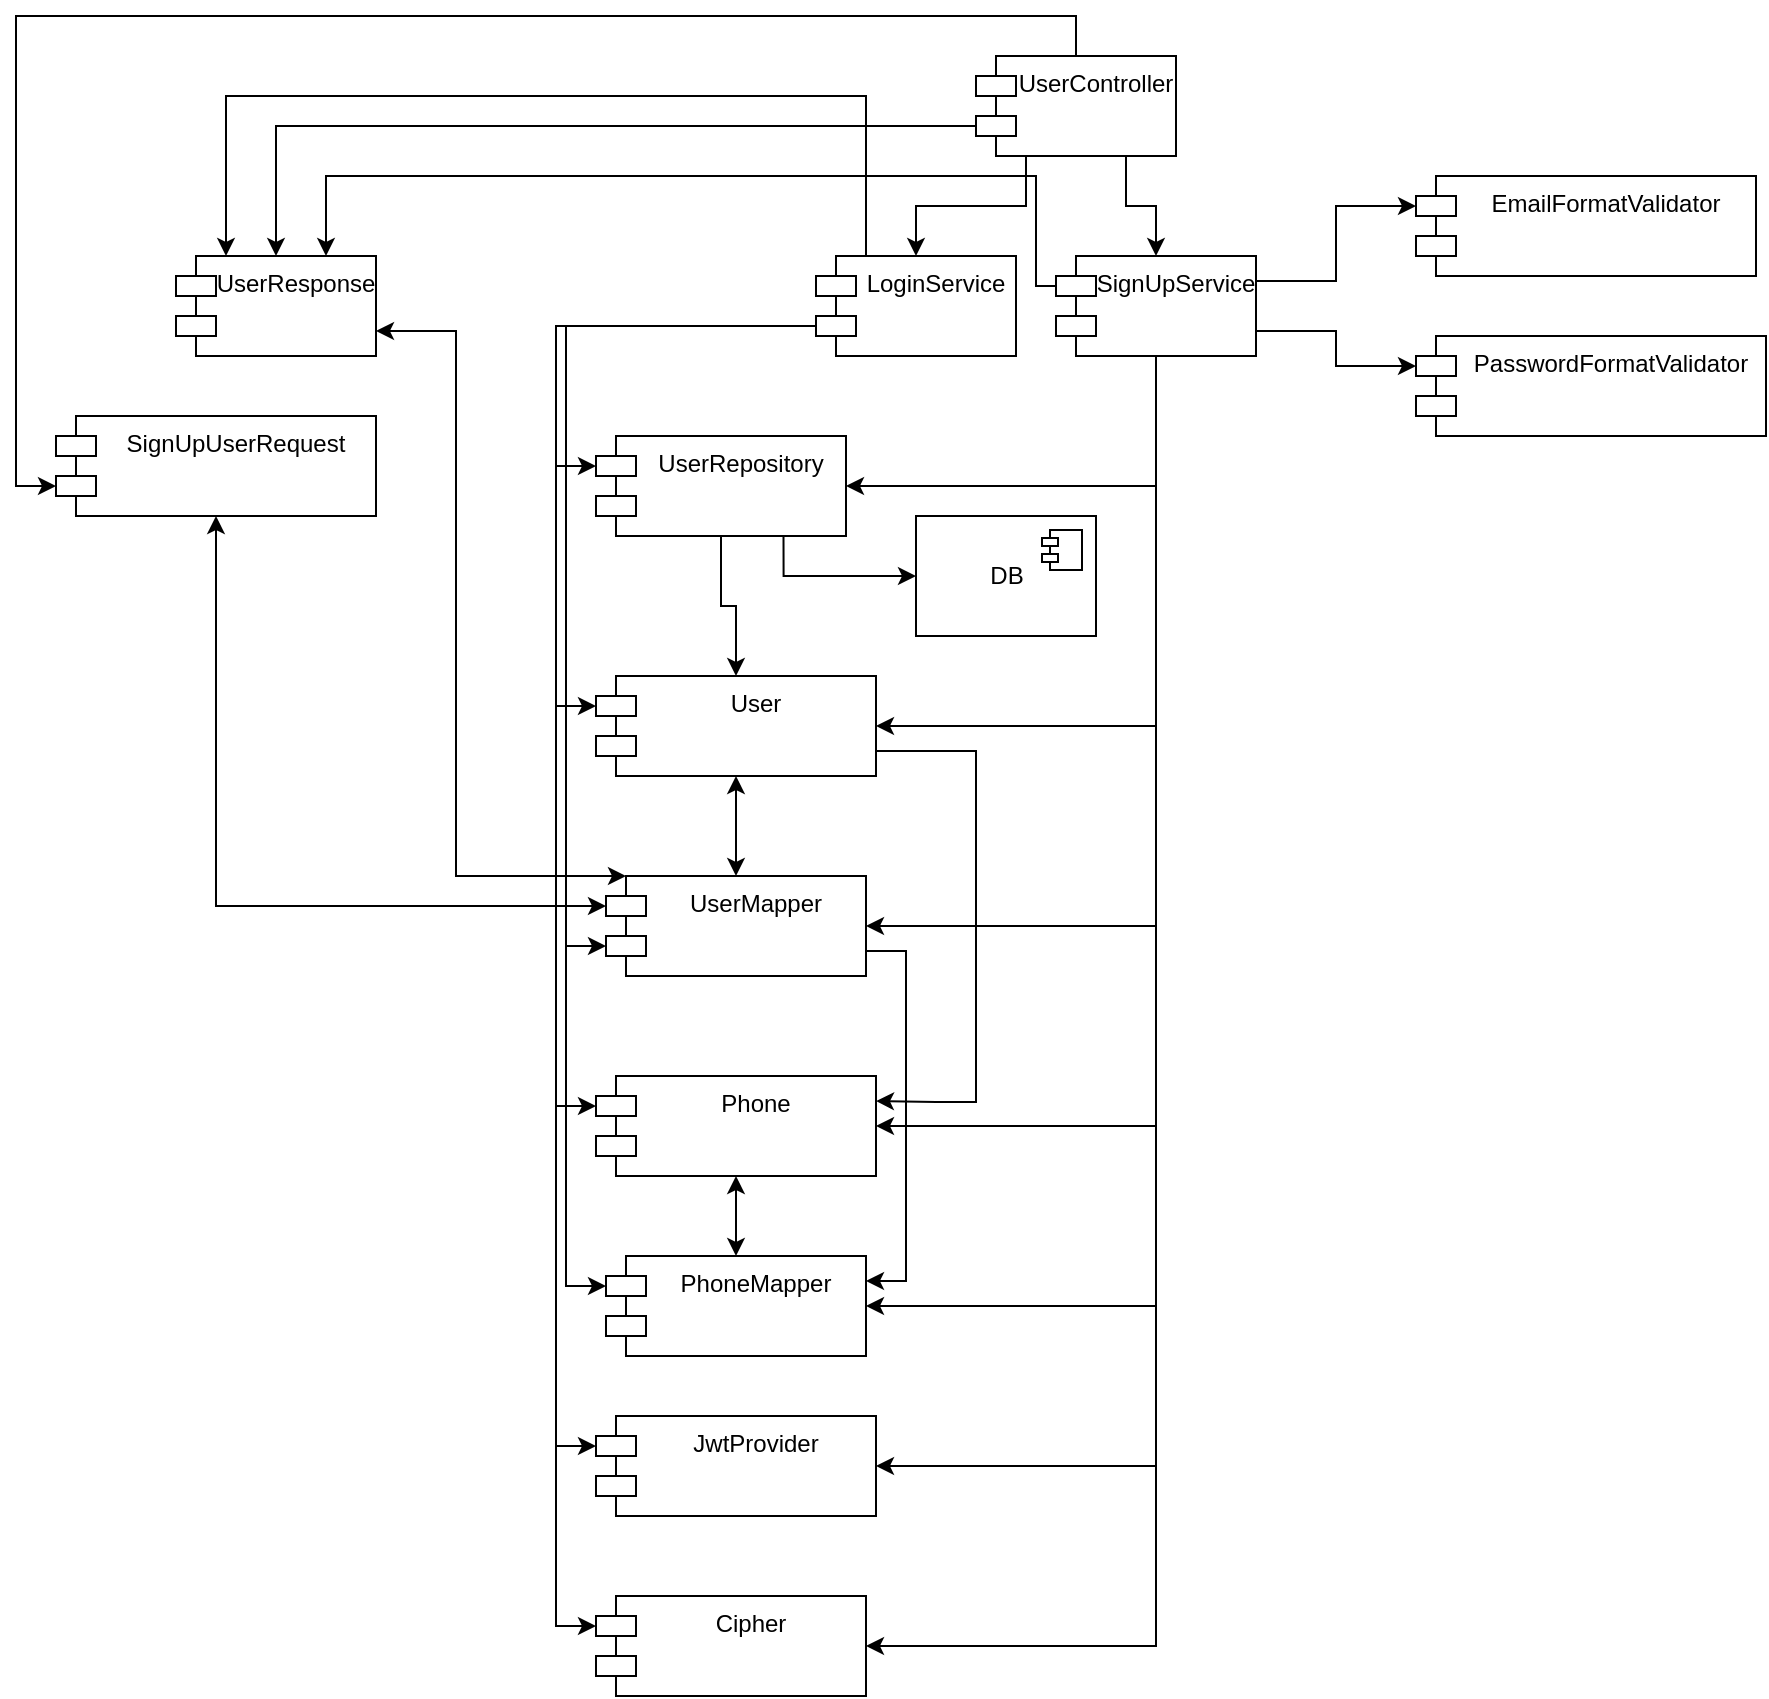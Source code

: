 <mxfile version="18.0.8" type="google"><diagram name="Page-1" id="c4acf3e9-155e-7222-9cf6-157b1a14988f"><mxGraphModel grid="1" page="1" gridSize="10" guides="1" tooltips="1" connect="1" arrows="1" fold="1" pageScale="1" pageWidth="850" pageHeight="1100" background="none" math="0" shadow="0"><root><mxCell id="0"/><mxCell id="1" parent="0"/><mxCell id="iJi6tC4spZc8MOrelhHx-19" style="edgeStyle=orthogonalEdgeStyle;rounded=0;orthogonalLoop=1;jettySize=auto;html=1;exitX=0.5;exitY=1;exitDx=0;exitDy=0;entryX=1;entryY=0.5;entryDx=0;entryDy=0;" edge="1" parent="1" source="7cM9e6WUbStxpGmeuZec-35" target="7cM9e6WUbStxpGmeuZec-38"><mxGeometry relative="1" as="geometry"/></mxCell><mxCell id="iJi6tC4spZc8MOrelhHx-20" style="edgeStyle=orthogonalEdgeStyle;rounded=0;orthogonalLoop=1;jettySize=auto;html=1;exitX=0.5;exitY=1;exitDx=0;exitDy=0;entryX=1;entryY=0.5;entryDx=0;entryDy=0;" edge="1" parent="1" source="7cM9e6WUbStxpGmeuZec-35" target="7cM9e6WUbStxpGmeuZec-44"><mxGeometry relative="1" as="geometry"/></mxCell><mxCell id="iJi6tC4spZc8MOrelhHx-21" style="edgeStyle=orthogonalEdgeStyle;rounded=0;orthogonalLoop=1;jettySize=auto;html=1;exitX=0.5;exitY=1;exitDx=0;exitDy=0;entryX=1;entryY=0.5;entryDx=0;entryDy=0;" edge="1" parent="1" source="7cM9e6WUbStxpGmeuZec-35" target="7cM9e6WUbStxpGmeuZec-45"><mxGeometry relative="1" as="geometry"/></mxCell><mxCell id="iJi6tC4spZc8MOrelhHx-22" style="edgeStyle=orthogonalEdgeStyle;rounded=0;orthogonalLoop=1;jettySize=auto;html=1;exitX=0.5;exitY=1;exitDx=0;exitDy=0;entryX=1;entryY=0.5;entryDx=0;entryDy=0;" edge="1" parent="1" source="7cM9e6WUbStxpGmeuZec-35" target="7cM9e6WUbStxpGmeuZec-43"><mxGeometry relative="1" as="geometry"/></mxCell><mxCell id="iJi6tC4spZc8MOrelhHx-23" style="edgeStyle=orthogonalEdgeStyle;rounded=0;orthogonalLoop=1;jettySize=auto;html=1;exitX=0.5;exitY=1;exitDx=0;exitDy=0;entryX=1;entryY=0.5;entryDx=0;entryDy=0;" edge="1" parent="1" source="7cM9e6WUbStxpGmeuZec-35" target="7cM9e6WUbStxpGmeuZec-41"><mxGeometry relative="1" as="geometry"/></mxCell><mxCell id="iJi6tC4spZc8MOrelhHx-28" style="edgeStyle=orthogonalEdgeStyle;rounded=0;orthogonalLoop=1;jettySize=auto;html=1;exitX=0.5;exitY=1;exitDx=0;exitDy=0;entryX=1;entryY=0.5;entryDx=0;entryDy=0;" edge="1" parent="1" source="7cM9e6WUbStxpGmeuZec-35" target="iJi6tC4spZc8MOrelhHx-24"><mxGeometry relative="1" as="geometry"/></mxCell><mxCell id="iJi6tC4spZc8MOrelhHx-29" style="edgeStyle=orthogonalEdgeStyle;rounded=0;orthogonalLoop=1;jettySize=auto;html=1;exitX=0.5;exitY=1;exitDx=0;exitDy=0;entryX=1;entryY=0.5;entryDx=0;entryDy=0;" edge="1" parent="1" source="7cM9e6WUbStxpGmeuZec-35" target="iJi6tC4spZc8MOrelhHx-25"><mxGeometry relative="1" as="geometry"/></mxCell><mxCell id="iJi6tC4spZc8MOrelhHx-38" style="edgeStyle=orthogonalEdgeStyle;rounded=0;orthogonalLoop=1;jettySize=auto;html=1;exitX=1;exitY=0.25;exitDx=0;exitDy=0;entryX=0;entryY=0;entryDx=0;entryDy=15;entryPerimeter=0;startArrow=none;startFill=0;" edge="1" parent="1" source="7cM9e6WUbStxpGmeuZec-35" target="7cM9e6WUbStxpGmeuZec-40"><mxGeometry relative="1" as="geometry"/></mxCell><mxCell id="iJi6tC4spZc8MOrelhHx-39" style="edgeStyle=orthogonalEdgeStyle;rounded=0;orthogonalLoop=1;jettySize=auto;html=1;exitX=1;exitY=0.75;exitDx=0;exitDy=0;entryX=0;entryY=0;entryDx=0;entryDy=15;entryPerimeter=0;startArrow=none;startFill=0;" edge="1" parent="1" source="7cM9e6WUbStxpGmeuZec-35" target="7cM9e6WUbStxpGmeuZec-42"><mxGeometry relative="1" as="geometry"/></mxCell><mxCell id="iJi6tC4spZc8MOrelhHx-53" style="edgeStyle=orthogonalEdgeStyle;rounded=0;orthogonalLoop=1;jettySize=auto;html=1;exitX=0;exitY=0;exitDx=0;exitDy=15;exitPerimeter=0;entryX=0.75;entryY=0;entryDx=0;entryDy=0;startArrow=none;startFill=0;" edge="1" parent="1" source="7cM9e6WUbStxpGmeuZec-35" target="iJi6tC4spZc8MOrelhHx-48"><mxGeometry relative="1" as="geometry"><Array as="points"><mxPoint x="310" y="195"/><mxPoint x="310" y="140"/><mxPoint x="-45" y="140"/></Array></mxGeometry></mxCell><mxCell id="7cM9e6WUbStxpGmeuZec-35" value="SignUpService" style="shape=module;align=left;spacingLeft=20;align=center;verticalAlign=top;" vertex="1" parent="1"><mxGeometry x="320" y="180" width="100" height="50" as="geometry"/></mxCell><mxCell id="iJi6tC4spZc8MOrelhHx-11" style="edgeStyle=orthogonalEdgeStyle;rounded=0;orthogonalLoop=1;jettySize=auto;html=1;exitX=0.75;exitY=1;exitDx=0;exitDy=0;entryX=0.5;entryY=0;entryDx=0;entryDy=0;" edge="1" parent="1" source="7cM9e6WUbStxpGmeuZec-37" target="7cM9e6WUbStxpGmeuZec-35"><mxGeometry relative="1" as="geometry"/></mxCell><mxCell id="iJi6tC4spZc8MOrelhHx-12" style="edgeStyle=orthogonalEdgeStyle;rounded=0;orthogonalLoop=1;jettySize=auto;html=1;exitX=0.25;exitY=1;exitDx=0;exitDy=0;entryX=0.5;entryY=0;entryDx=0;entryDy=0;" edge="1" parent="1" source="7cM9e6WUbStxpGmeuZec-37" target="7cM9e6WUbStxpGmeuZec-46"><mxGeometry relative="1" as="geometry"/></mxCell><mxCell id="iJi6tC4spZc8MOrelhHx-50" style="edgeStyle=orthogonalEdgeStyle;rounded=0;orthogonalLoop=1;jettySize=auto;html=1;exitX=0.5;exitY=0;exitDx=0;exitDy=0;entryX=0;entryY=0;entryDx=0;entryDy=35;entryPerimeter=0;startArrow=none;startFill=0;" edge="1" parent="1" source="7cM9e6WUbStxpGmeuZec-37" target="iJi6tC4spZc8MOrelhHx-49"><mxGeometry relative="1" as="geometry"/></mxCell><mxCell id="iJi6tC4spZc8MOrelhHx-51" style="edgeStyle=orthogonalEdgeStyle;rounded=0;orthogonalLoop=1;jettySize=auto;html=1;exitX=0;exitY=0;exitDx=0;exitDy=35;exitPerimeter=0;entryX=0.5;entryY=0;entryDx=0;entryDy=0;startArrow=none;startFill=0;" edge="1" parent="1" source="7cM9e6WUbStxpGmeuZec-37" target="iJi6tC4spZc8MOrelhHx-48"><mxGeometry relative="1" as="geometry"/></mxCell><mxCell id="7cM9e6WUbStxpGmeuZec-37" value="UserController" style="shape=module;align=left;spacingLeft=20;align=center;verticalAlign=top;" vertex="1" parent="1"><mxGeometry x="280" y="80" width="100" height="50" as="geometry"/></mxCell><mxCell id="iJi6tC4spZc8MOrelhHx-36" style="edgeStyle=orthogonalEdgeStyle;rounded=0;orthogonalLoop=1;jettySize=auto;html=1;exitX=0.5;exitY=1;exitDx=0;exitDy=0;entryX=0.5;entryY=0;entryDx=0;entryDy=0;startArrow=none;startFill=0;" edge="1" parent="1" source="7cM9e6WUbStxpGmeuZec-38" target="iJi6tC4spZc8MOrelhHx-24"><mxGeometry relative="1" as="geometry"/></mxCell><mxCell id="iJi6tC4spZc8MOrelhHx-43" style="edgeStyle=orthogonalEdgeStyle;rounded=0;orthogonalLoop=1;jettySize=auto;html=1;exitX=0.75;exitY=1;exitDx=0;exitDy=0;entryX=0;entryY=0.5;entryDx=0;entryDy=0;startArrow=none;startFill=0;" edge="1" parent="1" source="7cM9e6WUbStxpGmeuZec-38" target="iJi6tC4spZc8MOrelhHx-40"><mxGeometry relative="1" as="geometry"/></mxCell><mxCell id="7cM9e6WUbStxpGmeuZec-38" value="UserRepository" style="shape=module;align=left;spacingLeft=20;align=center;verticalAlign=top;" vertex="1" parent="1"><mxGeometry x="90" y="270" width="125" height="50" as="geometry"/></mxCell><mxCell id="7cM9e6WUbStxpGmeuZec-40" value="EmailFormatValidator" style="shape=module;align=left;spacingLeft=20;align=center;verticalAlign=top;" vertex="1" parent="1"><mxGeometry x="500" y="140" width="170" height="50" as="geometry"/></mxCell><mxCell id="7cM9e6WUbStxpGmeuZec-41" value="JwtProvider" style="shape=module;align=left;spacingLeft=20;align=center;verticalAlign=top;" vertex="1" parent="1"><mxGeometry x="90" y="760" width="140" height="50" as="geometry"/></mxCell><mxCell id="7cM9e6WUbStxpGmeuZec-42" value="PasswordFormatValidator" style="shape=module;align=left;spacingLeft=20;align=center;verticalAlign=top;" vertex="1" parent="1"><mxGeometry x="500" y="220" width="175" height="50" as="geometry"/></mxCell><mxCell id="7cM9e6WUbStxpGmeuZec-43" value="Cipher" style="shape=module;align=left;spacingLeft=20;align=center;verticalAlign=top;" vertex="1" parent="1"><mxGeometry x="90" y="850" width="135" height="50" as="geometry"/></mxCell><mxCell id="iJi6tC4spZc8MOrelhHx-31" style="edgeStyle=orthogonalEdgeStyle;rounded=0;orthogonalLoop=1;jettySize=auto;html=1;exitX=1;exitY=0.75;exitDx=0;exitDy=0;entryX=1;entryY=0.25;entryDx=0;entryDy=0;startArrow=none;startFill=0;strokeColor=#000000;" edge="1" parent="1" source="7cM9e6WUbStxpGmeuZec-44" target="7cM9e6WUbStxpGmeuZec-45"><mxGeometry relative="1" as="geometry"/></mxCell><mxCell id="kAI-bVlIP1oCpZcTPTDp-2" style="edgeStyle=orthogonalEdgeStyle;rounded=0;orthogonalLoop=1;jettySize=auto;html=1;exitX=0.5;exitY=0;exitDx=0;exitDy=0;entryX=0.5;entryY=1;entryDx=0;entryDy=0;startArrow=classic;startFill=1;" edge="1" parent="1" source="7cM9e6WUbStxpGmeuZec-44" target="iJi6tC4spZc8MOrelhHx-24"><mxGeometry relative="1" as="geometry"/></mxCell><mxCell id="7cM9e6WUbStxpGmeuZec-44" value="UserMapper" style="shape=module;align=left;spacingLeft=20;align=center;verticalAlign=top;" vertex="1" parent="1"><mxGeometry x="95" y="490" width="130" height="50" as="geometry"/></mxCell><mxCell id="7cM9e6WUbStxpGmeuZec-45" value="PhoneMapper" style="shape=module;align=left;spacingLeft=20;align=center;verticalAlign=top;" vertex="1" parent="1"><mxGeometry x="95" y="680" width="130" height="50" as="geometry"/></mxCell><mxCell id="iJi6tC4spZc8MOrelhHx-13" style="edgeStyle=orthogonalEdgeStyle;rounded=0;orthogonalLoop=1;jettySize=auto;html=1;entryX=0;entryY=0;entryDx=0;entryDy=15;entryPerimeter=0;exitX=0;exitY=0;exitDx=0;exitDy=35;exitPerimeter=0;" edge="1" parent="1" source="7cM9e6WUbStxpGmeuZec-46" target="7cM9e6WUbStxpGmeuZec-38"><mxGeometry relative="1" as="geometry"/></mxCell><mxCell id="iJi6tC4spZc8MOrelhHx-14" style="edgeStyle=orthogonalEdgeStyle;rounded=0;orthogonalLoop=1;jettySize=auto;html=1;entryX=0;entryY=0;entryDx=0;entryDy=35;entryPerimeter=0;exitX=0;exitY=0;exitDx=0;exitDy=35;exitPerimeter=0;" edge="1" parent="1" source="7cM9e6WUbStxpGmeuZec-46" target="7cM9e6WUbStxpGmeuZec-44"><mxGeometry relative="1" as="geometry"/></mxCell><mxCell id="iJi6tC4spZc8MOrelhHx-15" style="edgeStyle=orthogonalEdgeStyle;rounded=0;orthogonalLoop=1;jettySize=auto;html=1;exitX=0;exitY=0;exitDx=0;exitDy=35;exitPerimeter=0;entryX=0;entryY=0;entryDx=0;entryDy=15;entryPerimeter=0;" edge="1" parent="1" source="7cM9e6WUbStxpGmeuZec-46" target="7cM9e6WUbStxpGmeuZec-45"><mxGeometry relative="1" as="geometry"/></mxCell><mxCell id="iJi6tC4spZc8MOrelhHx-16" style="edgeStyle=orthogonalEdgeStyle;rounded=0;orthogonalLoop=1;jettySize=auto;html=1;exitX=0;exitY=0;exitDx=0;exitDy=35;exitPerimeter=0;entryX=0;entryY=0;entryDx=0;entryDy=15;entryPerimeter=0;" edge="1" parent="1" source="7cM9e6WUbStxpGmeuZec-46" target="7cM9e6WUbStxpGmeuZec-43"><mxGeometry relative="1" as="geometry"/></mxCell><mxCell id="iJi6tC4spZc8MOrelhHx-17" style="edgeStyle=orthogonalEdgeStyle;rounded=0;orthogonalLoop=1;jettySize=auto;html=1;exitX=0;exitY=0;exitDx=0;exitDy=35;exitPerimeter=0;entryX=0;entryY=0;entryDx=0;entryDy=15;entryPerimeter=0;" edge="1" parent="1" source="7cM9e6WUbStxpGmeuZec-46" target="7cM9e6WUbStxpGmeuZec-41"><mxGeometry relative="1" as="geometry"/></mxCell><mxCell id="iJi6tC4spZc8MOrelhHx-26" style="edgeStyle=orthogonalEdgeStyle;rounded=0;orthogonalLoop=1;jettySize=auto;html=1;exitX=0;exitY=0;exitDx=0;exitDy=35;exitPerimeter=0;entryX=0;entryY=0;entryDx=0;entryDy=15;entryPerimeter=0;" edge="1" parent="1" source="7cM9e6WUbStxpGmeuZec-46" target="iJi6tC4spZc8MOrelhHx-24"><mxGeometry relative="1" as="geometry"/></mxCell><mxCell id="iJi6tC4spZc8MOrelhHx-27" style="edgeStyle=orthogonalEdgeStyle;rounded=0;orthogonalLoop=1;jettySize=auto;html=1;exitX=0;exitY=0;exitDx=0;exitDy=35;exitPerimeter=0;entryX=0;entryY=0;entryDx=0;entryDy=15;entryPerimeter=0;" edge="1" parent="1" source="7cM9e6WUbStxpGmeuZec-46" target="iJi6tC4spZc8MOrelhHx-25"><mxGeometry relative="1" as="geometry"/></mxCell><mxCell id="iJi6tC4spZc8MOrelhHx-54" style="edgeStyle=orthogonalEdgeStyle;rounded=0;orthogonalLoop=1;jettySize=auto;html=1;exitX=0.25;exitY=0;exitDx=0;exitDy=0;startArrow=none;startFill=0;entryX=0.25;entryY=0;entryDx=0;entryDy=0;" edge="1" parent="1" source="7cM9e6WUbStxpGmeuZec-46" target="iJi6tC4spZc8MOrelhHx-48"><mxGeometry relative="1" as="geometry"><Array as="points"><mxPoint x="225" y="100"/><mxPoint x="-95" y="100"/></Array></mxGeometry></mxCell><mxCell id="7cM9e6WUbStxpGmeuZec-46" value="LoginService" style="shape=module;align=left;spacingLeft=20;align=center;verticalAlign=top;" vertex="1" parent="1"><mxGeometry x="200" y="180" width="100" height="50" as="geometry"/></mxCell><mxCell id="iJi6tC4spZc8MOrelhHx-32" style="edgeStyle=orthogonalEdgeStyle;rounded=0;orthogonalLoop=1;jettySize=auto;html=1;exitX=1;exitY=0.75;exitDx=0;exitDy=0;entryX=1;entryY=0.25;entryDx=0;entryDy=0;" edge="1" parent="1" source="iJi6tC4spZc8MOrelhHx-24" target="iJi6tC4spZc8MOrelhHx-25"><mxGeometry relative="1" as="geometry"><Array as="points"><mxPoint x="280" y="428"/><mxPoint x="280" y="603"/><mxPoint x="260" y="603"/></Array></mxGeometry></mxCell><mxCell id="iJi6tC4spZc8MOrelhHx-24" value="User" style="shape=module;align=left;spacingLeft=20;align=center;verticalAlign=top;" vertex="1" parent="1"><mxGeometry x="90" y="390" width="140" height="50" as="geometry"/></mxCell><mxCell id="kAI-bVlIP1oCpZcTPTDp-3" style="edgeStyle=orthogonalEdgeStyle;rounded=0;orthogonalLoop=1;jettySize=auto;html=1;exitX=0.5;exitY=1;exitDx=0;exitDy=0;entryX=0.5;entryY=0;entryDx=0;entryDy=0;startArrow=classic;startFill=1;" edge="1" parent="1" source="iJi6tC4spZc8MOrelhHx-25" target="7cM9e6WUbStxpGmeuZec-45"><mxGeometry relative="1" as="geometry"/></mxCell><mxCell id="iJi6tC4spZc8MOrelhHx-25" value="Phone" style="shape=module;align=left;spacingLeft=20;align=center;verticalAlign=top;" vertex="1" parent="1"><mxGeometry x="90" y="590" width="140" height="50" as="geometry"/></mxCell><mxCell id="iJi6tC4spZc8MOrelhHx-40" value="DB" style="html=1;dropTarget=0;" vertex="1" parent="1"><mxGeometry x="250" y="310" width="90" height="60" as="geometry"/></mxCell><mxCell id="iJi6tC4spZc8MOrelhHx-41" value="" style="shape=module;jettyWidth=8;jettyHeight=4;" vertex="1" parent="iJi6tC4spZc8MOrelhHx-40"><mxGeometry x="1" width="20" height="20" relative="1" as="geometry"><mxPoint x="-27" y="7" as="offset"/></mxGeometry></mxCell><mxCell id="kAI-bVlIP1oCpZcTPTDp-5" style="edgeStyle=orthogonalEdgeStyle;rounded=0;orthogonalLoop=1;jettySize=auto;html=1;exitX=1;exitY=0.75;exitDx=0;exitDy=0;entryX=0;entryY=0;entryDx=10;entryDy=0;entryPerimeter=0;startArrow=classic;startFill=1;" edge="1" parent="1" source="iJi6tC4spZc8MOrelhHx-48" target="7cM9e6WUbStxpGmeuZec-44"><mxGeometry relative="1" as="geometry"><Array as="points"><mxPoint x="20" y="217"/><mxPoint x="20" y="490"/></Array></mxGeometry></mxCell><mxCell id="iJi6tC4spZc8MOrelhHx-48" value="UserResponse" style="shape=module;align=left;spacingLeft=20;align=center;verticalAlign=top;" vertex="1" parent="1"><mxGeometry x="-120" y="180" width="100" height="50" as="geometry"/></mxCell><mxCell id="kAI-bVlIP1oCpZcTPTDp-4" style="edgeStyle=orthogonalEdgeStyle;rounded=0;orthogonalLoop=1;jettySize=auto;html=1;exitX=0.5;exitY=1;exitDx=0;exitDy=0;entryX=0;entryY=0;entryDx=0;entryDy=15;entryPerimeter=0;startArrow=classic;startFill=1;" edge="1" parent="1" source="iJi6tC4spZc8MOrelhHx-49" target="7cM9e6WUbStxpGmeuZec-44"><mxGeometry relative="1" as="geometry"/></mxCell><mxCell id="iJi6tC4spZc8MOrelhHx-49" value="SignUpUserRequest" style="shape=module;align=left;spacingLeft=20;align=center;verticalAlign=top;" vertex="1" parent="1"><mxGeometry x="-180" y="260" width="160" height="50" as="geometry"/></mxCell></root></mxGraphModel></diagram></mxfile>
